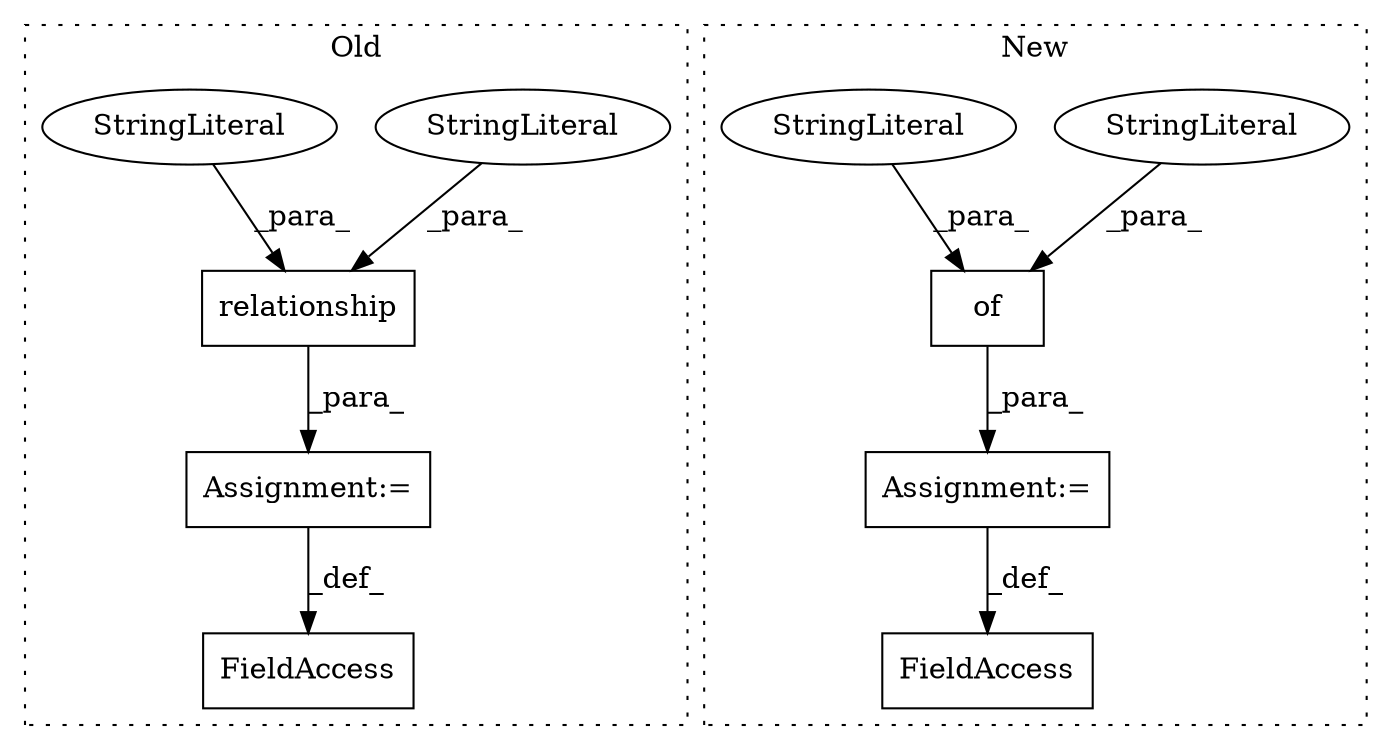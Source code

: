 digraph G {
subgraph cluster0 {
1 [label="relationship" a="32" s="3471,3514" l="13,1" shape="box"];
4 [label="FieldAccess" a="22" s="3464" l="6" shape="box"];
6 [label="Assignment:=" a="7" s="3470" l="1" shape="box"];
7 [label="StringLiteral" a="45" s="3484" l="18" shape="ellipse"];
8 [label="StringLiteral" a="45" s="3503" l="11" shape="ellipse"];
label = "Old";
style="dotted";
}
subgraph cluster1 {
2 [label="of" a="32" s="4304,4747" l="3,1" shape="box"];
3 [label="FieldAccess" a="22" s="4285" l="14" shape="box"];
5 [label="Assignment:=" a="7" s="4299" l="1" shape="box"];
9 [label="StringLiteral" a="45" s="4307" l="9" shape="ellipse"];
10 [label="StringLiteral" a="45" s="4317" l="430" shape="ellipse"];
label = "New";
style="dotted";
}
1 -> 6 [label="_para_"];
2 -> 5 [label="_para_"];
5 -> 3 [label="_def_"];
6 -> 4 [label="_def_"];
7 -> 1 [label="_para_"];
8 -> 1 [label="_para_"];
9 -> 2 [label="_para_"];
10 -> 2 [label="_para_"];
}